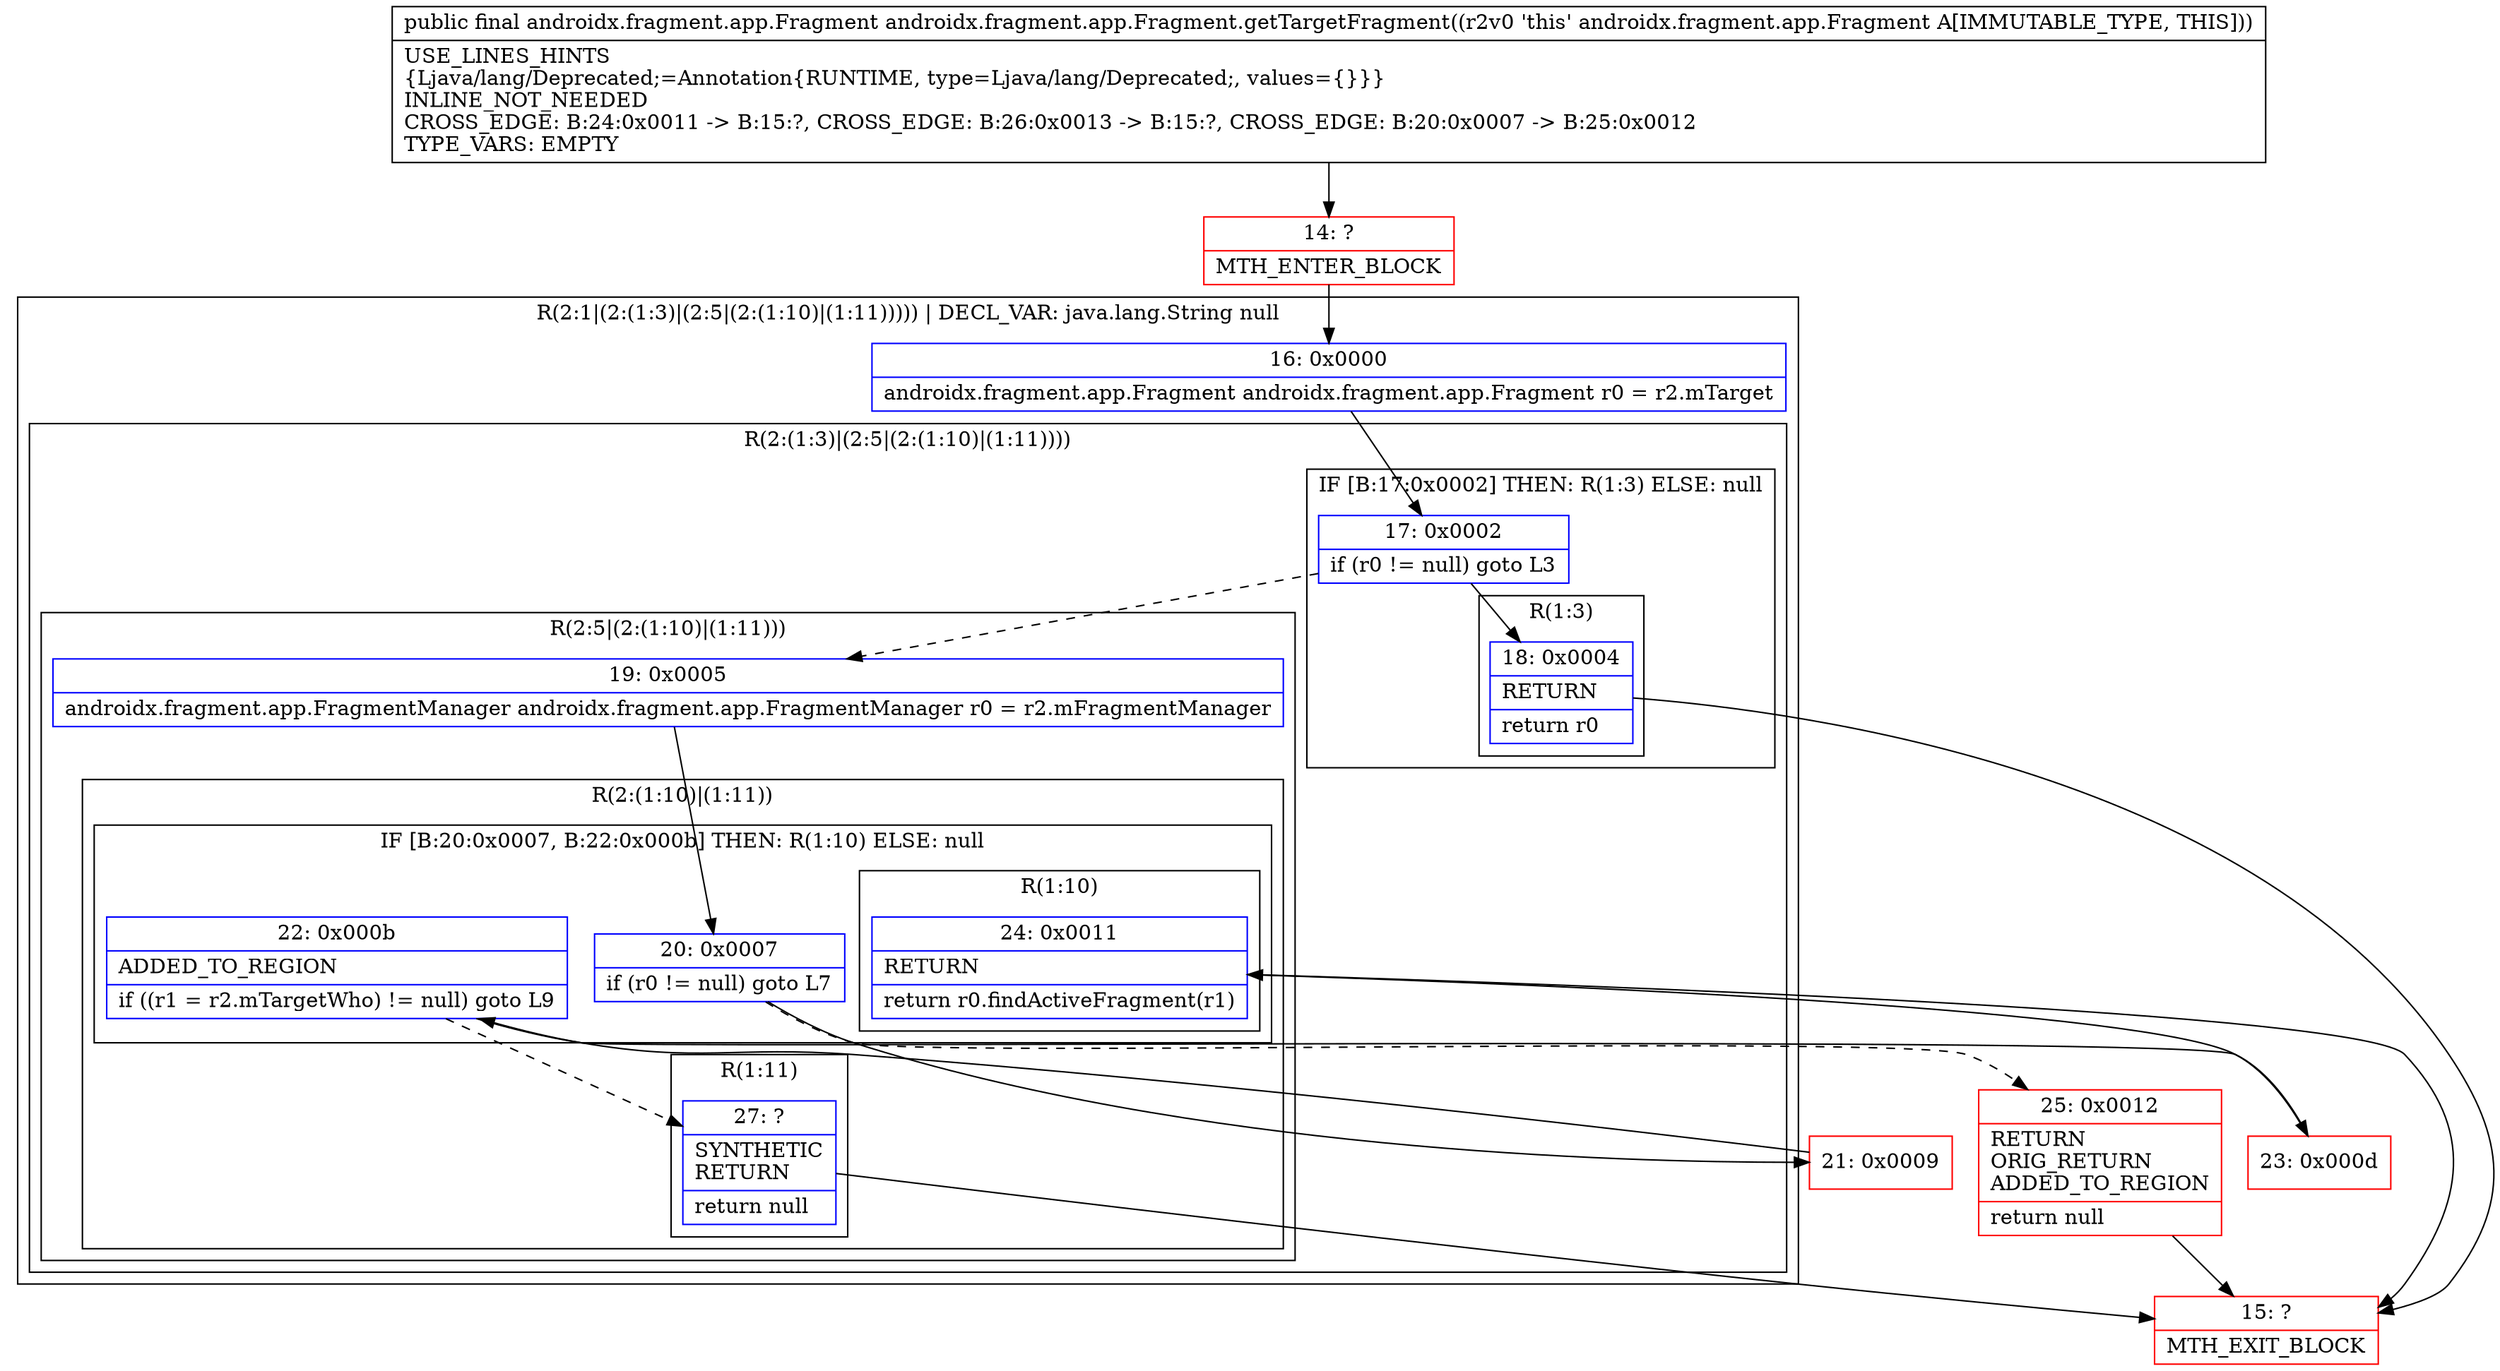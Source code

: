 digraph "CFG forandroidx.fragment.app.Fragment.getTargetFragment()Landroidx\/fragment\/app\/Fragment;" {
subgraph cluster_Region_190192288 {
label = "R(2:1|(2:(1:3)|(2:5|(2:(1:10)|(1:11))))) | DECL_VAR: java.lang.String null\l";
node [shape=record,color=blue];
Node_16 [shape=record,label="{16\:\ 0x0000|androidx.fragment.app.Fragment androidx.fragment.app.Fragment r0 = r2.mTarget\l}"];
subgraph cluster_Region_1615930676 {
label = "R(2:(1:3)|(2:5|(2:(1:10)|(1:11))))";
node [shape=record,color=blue];
subgraph cluster_IfRegion_1440394181 {
label = "IF [B:17:0x0002] THEN: R(1:3) ELSE: null";
node [shape=record,color=blue];
Node_17 [shape=record,label="{17\:\ 0x0002|if (r0 != null) goto L3\l}"];
subgraph cluster_Region_33040091 {
label = "R(1:3)";
node [shape=record,color=blue];
Node_18 [shape=record,label="{18\:\ 0x0004|RETURN\l|return r0\l}"];
}
}
subgraph cluster_Region_1425719110 {
label = "R(2:5|(2:(1:10)|(1:11)))";
node [shape=record,color=blue];
Node_19 [shape=record,label="{19\:\ 0x0005|androidx.fragment.app.FragmentManager androidx.fragment.app.FragmentManager r0 = r2.mFragmentManager\l}"];
subgraph cluster_Region_1695933569 {
label = "R(2:(1:10)|(1:11))";
node [shape=record,color=blue];
subgraph cluster_IfRegion_1875000419 {
label = "IF [B:20:0x0007, B:22:0x000b] THEN: R(1:10) ELSE: null";
node [shape=record,color=blue];
Node_20 [shape=record,label="{20\:\ 0x0007|if (r0 != null) goto L7\l}"];
Node_22 [shape=record,label="{22\:\ 0x000b|ADDED_TO_REGION\l|if ((r1 = r2.mTargetWho) != null) goto L9\l}"];
subgraph cluster_Region_1866872541 {
label = "R(1:10)";
node [shape=record,color=blue];
Node_24 [shape=record,label="{24\:\ 0x0011|RETURN\l|return r0.findActiveFragment(r1)\l}"];
}
}
subgraph cluster_Region_1352975469 {
label = "R(1:11)";
node [shape=record,color=blue];
Node_27 [shape=record,label="{27\:\ ?|SYNTHETIC\lRETURN\l|return null\l}"];
}
}
}
}
}
Node_14 [shape=record,color=red,label="{14\:\ ?|MTH_ENTER_BLOCK\l}"];
Node_15 [shape=record,color=red,label="{15\:\ ?|MTH_EXIT_BLOCK\l}"];
Node_21 [shape=record,color=red,label="{21\:\ 0x0009}"];
Node_23 [shape=record,color=red,label="{23\:\ 0x000d}"];
Node_25 [shape=record,color=red,label="{25\:\ 0x0012|RETURN\lORIG_RETURN\lADDED_TO_REGION\l|return null\l}"];
MethodNode[shape=record,label="{public final androidx.fragment.app.Fragment androidx.fragment.app.Fragment.getTargetFragment((r2v0 'this' androidx.fragment.app.Fragment A[IMMUTABLE_TYPE, THIS]))  | USE_LINES_HINTS\l\{Ljava\/lang\/Deprecated;=Annotation\{RUNTIME, type=Ljava\/lang\/Deprecated;, values=\{\}\}\}\lINLINE_NOT_NEEDED\lCROSS_EDGE: B:24:0x0011 \-\> B:15:?, CROSS_EDGE: B:26:0x0013 \-\> B:15:?, CROSS_EDGE: B:20:0x0007 \-\> B:25:0x0012\lTYPE_VARS: EMPTY\l}"];
MethodNode -> Node_14;Node_16 -> Node_17;
Node_17 -> Node_18;
Node_17 -> Node_19[style=dashed];
Node_18 -> Node_15;
Node_19 -> Node_20;
Node_20 -> Node_21;
Node_20 -> Node_25[style=dashed];
Node_22 -> Node_23;
Node_22 -> Node_27[style=dashed];
Node_24 -> Node_15;
Node_27 -> Node_15;
Node_14 -> Node_16;
Node_21 -> Node_22;
Node_23 -> Node_24;
Node_25 -> Node_15;
}


